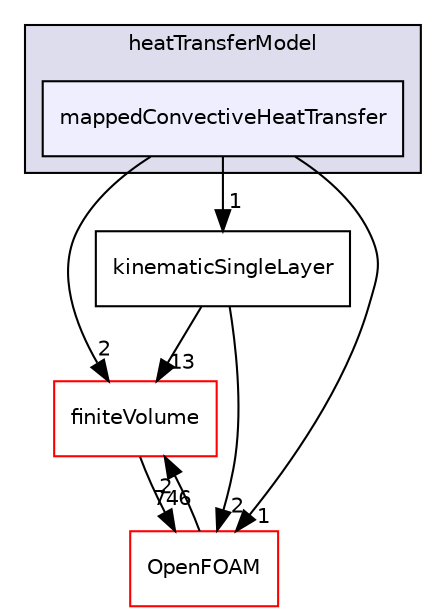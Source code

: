 digraph "src/regionModels/surfaceFilmModels/submodels/thermo/heatTransferModel/mappedConvectiveHeatTransfer" {
  bgcolor=transparent;
  compound=true
  node [ fontsize="10", fontname="Helvetica"];
  edge [ labelfontsize="10", labelfontname="Helvetica"];
  subgraph clusterdir_c66a9f62c3f9db27452d795171e9cfbb {
    graph [ bgcolor="#ddddee", pencolor="black", label="heatTransferModel" fontname="Helvetica", fontsize="10", URL="dir_c66a9f62c3f9db27452d795171e9cfbb.html"]
  dir_0f334ad379b835025eea4ce1af33c0b5 [shape=box, label="mappedConvectiveHeatTransfer", style="filled", fillcolor="#eeeeff", pencolor="black", URL="dir_0f334ad379b835025eea4ce1af33c0b5.html"];
  }
  dir_9bd15774b555cf7259a6fa18f99fe99b [shape=box label="finiteVolume" color="red" URL="dir_9bd15774b555cf7259a6fa18f99fe99b.html"];
  dir_1c60e658c3548753b29433c6c9718fd3 [shape=box label="kinematicSingleLayer" URL="dir_1c60e658c3548753b29433c6c9718fd3.html"];
  dir_c5473ff19b20e6ec4dfe5c310b3778a8 [shape=box label="OpenFOAM" color="red" URL="dir_c5473ff19b20e6ec4dfe5c310b3778a8.html"];
  dir_9bd15774b555cf7259a6fa18f99fe99b->dir_c5473ff19b20e6ec4dfe5c310b3778a8 [headlabel="746", labeldistance=1.5 headhref="dir_000896_001896.html"];
  dir_1c60e658c3548753b29433c6c9718fd3->dir_9bd15774b555cf7259a6fa18f99fe99b [headlabel="13", labeldistance=1.5 headhref="dir_002567_000896.html"];
  dir_1c60e658c3548753b29433c6c9718fd3->dir_c5473ff19b20e6ec4dfe5c310b3778a8 [headlabel="2", labeldistance=1.5 headhref="dir_002567_001896.html"];
  dir_0f334ad379b835025eea4ce1af33c0b5->dir_9bd15774b555cf7259a6fa18f99fe99b [headlabel="2", labeldistance=1.5 headhref="dir_002601_000896.html"];
  dir_0f334ad379b835025eea4ce1af33c0b5->dir_1c60e658c3548753b29433c6c9718fd3 [headlabel="1", labeldistance=1.5 headhref="dir_002601_002567.html"];
  dir_0f334ad379b835025eea4ce1af33c0b5->dir_c5473ff19b20e6ec4dfe5c310b3778a8 [headlabel="1", labeldistance=1.5 headhref="dir_002601_001896.html"];
  dir_c5473ff19b20e6ec4dfe5c310b3778a8->dir_9bd15774b555cf7259a6fa18f99fe99b [headlabel="2", labeldistance=1.5 headhref="dir_001896_000896.html"];
}
